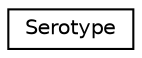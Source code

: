 digraph "Graphical Class Hierarchy"
{
  edge [fontname="Helvetica",fontsize="10",labelfontname="Helvetica",labelfontsize="10"];
  node [fontname="Helvetica",fontsize="10",shape=record];
  rankdir="LR";
  Node0 [label="Serotype",height=0.2,width=0.4,color="black", fillcolor="white", style="filled",URL="$class_serotype.html"];
}
